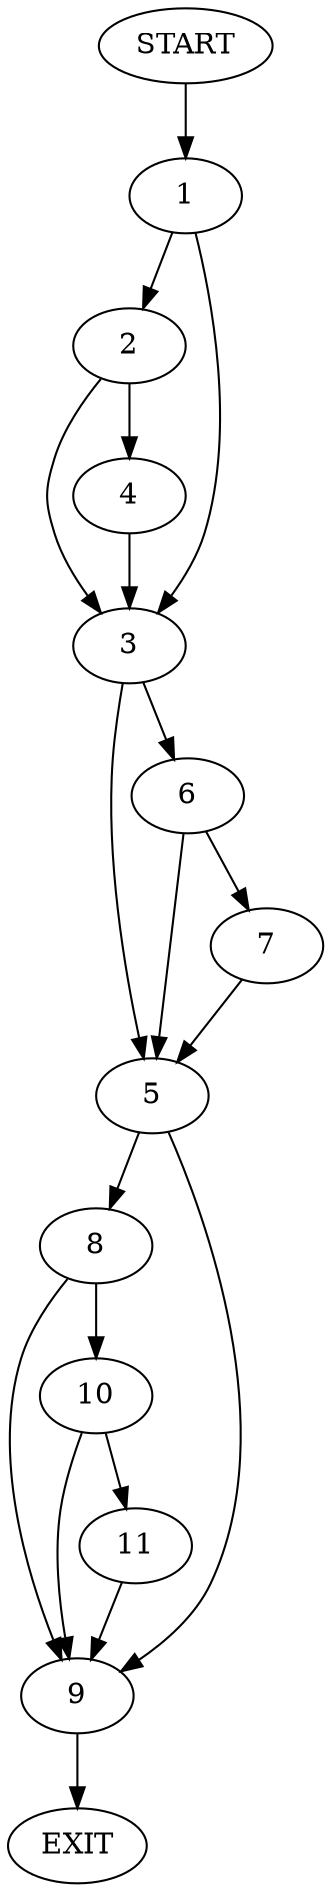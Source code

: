 digraph {
0 [label="START"]
12 [label="EXIT"]
0 -> 1
1 -> 2
1 -> 3
2 -> 4
2 -> 3
3 -> 5
3 -> 6
4 -> 3
6 -> 7
6 -> 5
5 -> 8
5 -> 9
7 -> 5
9 -> 12
8 -> 10
8 -> 9
10 -> 11
10 -> 9
11 -> 9
}
